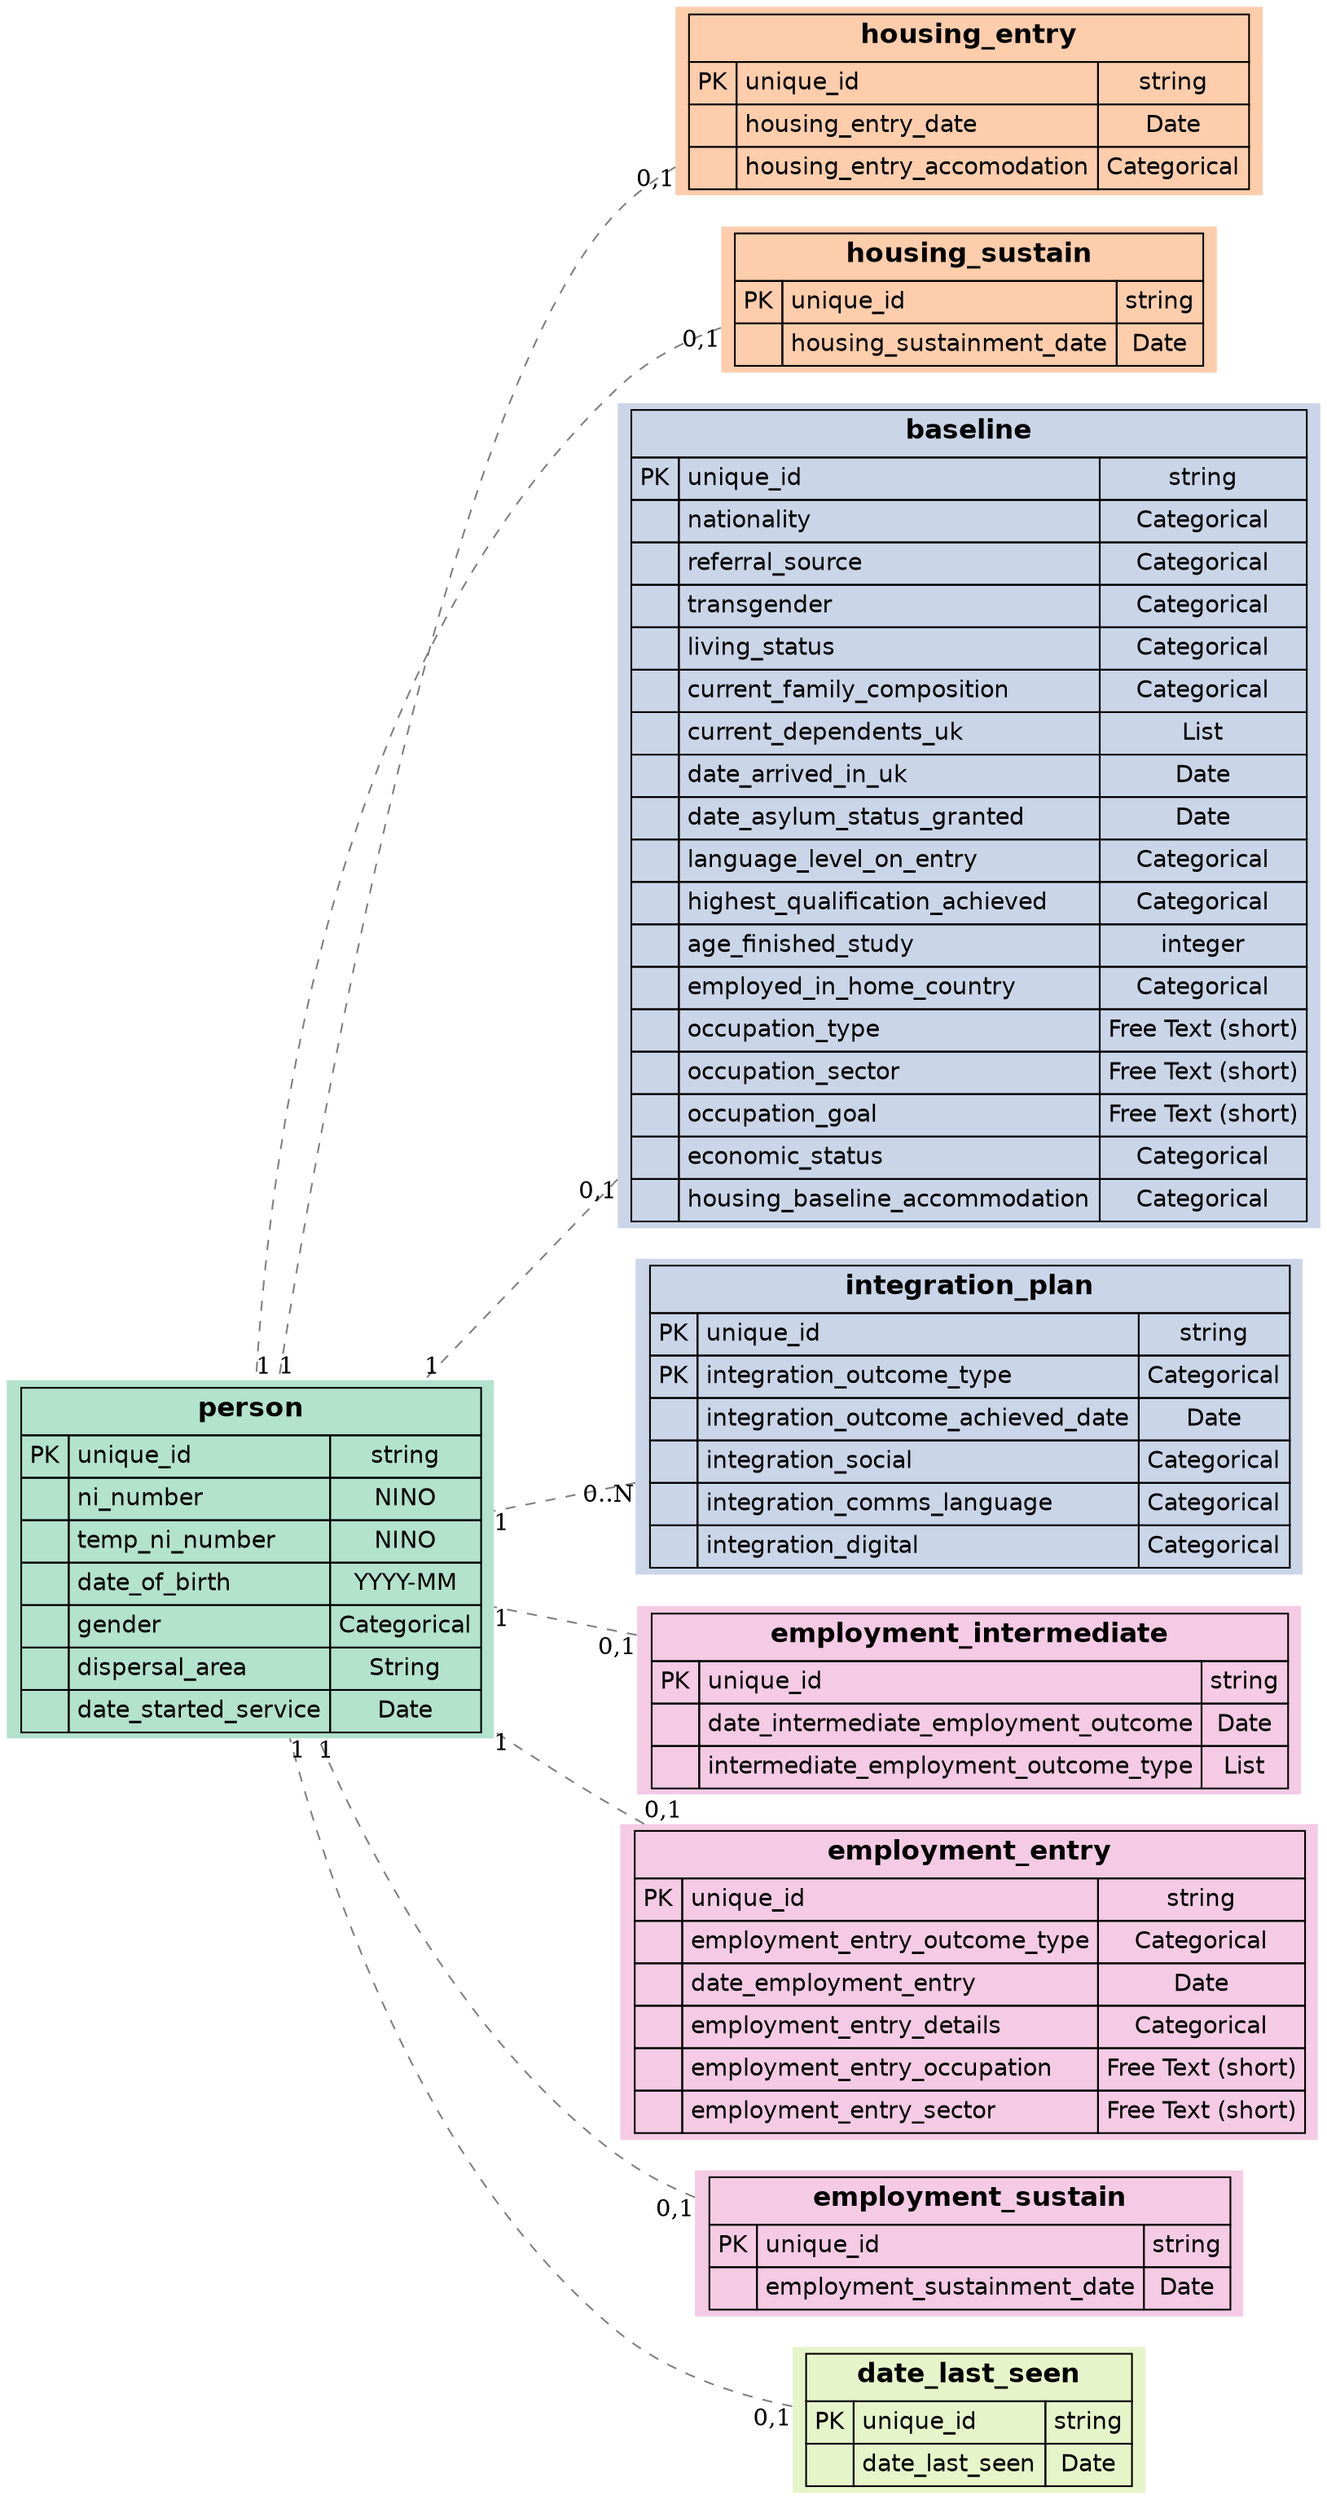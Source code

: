 graph {
    graph [rankdir=RL];
    node [label="\N",
        shape=plaintext
    ];
    edge [color=gray50,
        minlen=2,
        style=dashed
    ];



"person" [id="person", fillcolor="#b3e2cd", style="filled", label=<<FONT FACE="Helvetica">
    <TABLE BORDER="0" CELLBORDER="1" CELLPADDING="4" CELLSPACING="0">
        <TR>
            <TD COLSPAN="3"><B><FONT POINT-SIZE="16">person</FONT></B></TD>
        </TR>
        
        <TR>
            <TD>PK</TD>
            <TD ALIGN="LEFT">unique_id</TD>
            <TD ALIGN="CENTER">string</TD>
        </TR>
        <TR>
            <TD></TD>
            <TD ALIGN="LEFT">ni_number</TD>
            <TD ALIGN="CENTER">NINO</TD>
        </TR>
        <TR>
            <TD></TD>
            <TD ALIGN="LEFT">temp_ni_number</TD>
            <TD ALIGN="CENTER">NINO</TD>
        </TR>
        <TR>
            <TD></TD>
            <TD ALIGN="LEFT">date_of_birth</TD>
            <TD ALIGN="CENTER">YYYY-MM</TD>
        </TR>
        <TR>
            <TD></TD>
            <TD ALIGN="LEFT">gender</TD>
            <TD ALIGN="CENTER">Categorical</TD>
        </TR>
        <TR>
            <TD></TD>
            <TD ALIGN="LEFT">dispersal_area</TD>
            <TD ALIGN="CENTER">String</TD>
        </TR>
        <TR>
            <TD></TD>
            <TD ALIGN="LEFT">date_started_service</TD>
            <TD ALIGN="CENTER">Date</TD>
        </TR>
    </TABLE>
</FONT>>];


"housing_entry" [id="housing_entry", fillcolor="#fdcdac", style="filled", label=<<FONT FACE="Helvetica">
    <TABLE BORDER="0" CELLBORDER="1" CELLPADDING="4" CELLSPACING="0">
        <TR>
            <TD COLSPAN="3"><B><FONT POINT-SIZE="16">housing_entry</FONT></B></TD>
        </TR>
        
        <TR>
            <TD>PK</TD>
            <TD ALIGN="LEFT">unique_id</TD>
            <TD ALIGN="CENTER">string</TD>
        </TR>
        <TR>
            <TD></TD>
            <TD ALIGN="LEFT">housing_entry_date</TD>
            <TD ALIGN="CENTER">Date</TD>
        </TR>
        <TR>
            <TD></TD>
            <TD ALIGN="LEFT">housing_entry_accomodation</TD>
            <TD ALIGN="CENTER">Categorical</TD>
        </TR>
    </TABLE>
</FONT>>];


"housing_sustain" [id="housing_sustain", fillcolor="#fdcdac", style="filled", label=<<FONT FACE="Helvetica">
    <TABLE BORDER="0" CELLBORDER="1" CELLPADDING="4" CELLSPACING="0">
        <TR>
            <TD COLSPAN="3"><B><FONT POINT-SIZE="16">housing_sustain</FONT></B></TD>
        </TR>
        
        <TR>
            <TD>PK</TD>
            <TD ALIGN="LEFT">unique_id</TD>
            <TD ALIGN="CENTER">string</TD>
        </TR>
        <TR>
            <TD></TD>
            <TD ALIGN="LEFT">housing_sustainment_date</TD>
            <TD ALIGN="CENTER">Date</TD>
        </TR>
    </TABLE>
</FONT>>];


"baseline" [id="baseline", fillcolor="#cbd5e8", style="filled", label=<<FONT FACE="Helvetica">
    <TABLE BORDER="0" CELLBORDER="1" CELLPADDING="4" CELLSPACING="0">
        <TR>
            <TD COLSPAN="3"><B><FONT POINT-SIZE="16">baseline</FONT></B></TD>
        </TR>
        
        <TR>
            <TD>PK</TD>
            <TD ALIGN="LEFT">unique_id</TD>
            <TD ALIGN="CENTER">string</TD>
        </TR>
        <TR>
            <TD></TD>
            <TD ALIGN="LEFT">nationality</TD>
            <TD ALIGN="CENTER">Categorical</TD>
        </TR>
        <TR>
            <TD></TD>
            <TD ALIGN="LEFT">referral_source</TD>
            <TD ALIGN="CENTER">Categorical</TD>
        </TR>
        <TR>
            <TD></TD>
            <TD ALIGN="LEFT">transgender</TD>
            <TD ALIGN="CENTER">Categorical</TD>
        </TR>
        <TR>
            <TD></TD>
            <TD ALIGN="LEFT">living_status</TD>
            <TD ALIGN="CENTER">Categorical</TD>
        </TR>
        <TR>
            <TD></TD>
            <TD ALIGN="LEFT">current_family_composition</TD>
            <TD ALIGN="CENTER">Categorical</TD>
        </TR>
        <TR>
            <TD></TD>
            <TD ALIGN="LEFT">current_dependents_uk</TD>
            <TD ALIGN="CENTER">List</TD>
        </TR>
        <TR>
            <TD></TD>
            <TD ALIGN="LEFT">date_arrived_in_uk</TD>
            <TD ALIGN="CENTER">Date</TD>
        </TR>
        <TR>
            <TD></TD>
            <TD ALIGN="LEFT">date_asylum_status_granted</TD>
            <TD ALIGN="CENTER">Date</TD>
        </TR>
        <TR>
            <TD></TD>
            <TD ALIGN="LEFT">language_level_on_entry</TD>
            <TD ALIGN="CENTER">Categorical</TD>
        </TR>
        <TR>
            <TD></TD>
            <TD ALIGN="LEFT">highest_qualification_achieved</TD>
            <TD ALIGN="CENTER">Categorical</TD>
        </TR>
        <TR>
            <TD></TD>
            <TD ALIGN="LEFT">age_finished_study</TD>
            <TD ALIGN="CENTER">integer</TD>
        </TR>
        <TR>
            <TD></TD>
            <TD ALIGN="LEFT">employed_in_home_country</TD>
            <TD ALIGN="CENTER">Categorical</TD>
        </TR>
        <TR>
            <TD></TD>
            <TD ALIGN="LEFT">occupation_type</TD>
            <TD ALIGN="CENTER">Free Text (short)</TD>
        </TR>
        <TR>
            <TD></TD>
            <TD ALIGN="LEFT">occupation_sector</TD>
            <TD ALIGN="CENTER">Free Text (short)</TD>
        </TR>
        <TR>
            <TD></TD>
            <TD ALIGN="LEFT">occupation_goal</TD>
            <TD ALIGN="CENTER">Free Text (short)</TD>
        </TR>
        <TR>
            <TD></TD>
            <TD ALIGN="LEFT">economic_status</TD>
            <TD ALIGN="CENTER">Categorical</TD>
        </TR>
        <TR>
            <TD></TD>
            <TD ALIGN="LEFT">housing_baseline_accommodation</TD>
            <TD ALIGN="CENTER">Categorical</TD>
        </TR>
    </TABLE>
</FONT>>];


"integration_plan" [id="integration_plan", fillcolor="#cbd5e8", style="filled", label=<<FONT FACE="Helvetica">
    <TABLE BORDER="0" CELLBORDER="1" CELLPADDING="4" CELLSPACING="0">
        <TR>
            <TD COLSPAN="3"><B><FONT POINT-SIZE="16">integration_plan</FONT></B></TD>
        </TR>
        
        <TR>
            <TD>PK</TD>
            <TD ALIGN="LEFT">unique_id</TD>
            <TD ALIGN="CENTER">string</TD>
        </TR>
        <TR>
            <TD>PK</TD>
            <TD ALIGN="LEFT">integration_outcome_type</TD>
            <TD ALIGN="CENTER">Categorical</TD>
        </TR>
        <TR>
            <TD></TD>
            <TD ALIGN="LEFT">integration_outcome_achieved_date</TD>
            <TD ALIGN="CENTER">Date</TD>
        </TR>
        <TR>
            <TD></TD>
            <TD ALIGN="LEFT">integration_social</TD>
            <TD ALIGN="CENTER">Categorical</TD>
        </TR>
        <TR>
            <TD></TD>
            <TD ALIGN="LEFT">integration_comms_language</TD>
            <TD ALIGN="CENTER">Categorical</TD>
        </TR>
        <TR>
            <TD></TD>
            <TD ALIGN="LEFT">integration_digital</TD>
            <TD ALIGN="CENTER">Categorical</TD>
        </TR>
    </TABLE>
</FONT>>];


"employment_intermediate" [id="employment_intermediate", fillcolor="#f4cae4", style="filled", label=<<FONT FACE="Helvetica">
    <TABLE BORDER="0" CELLBORDER="1" CELLPADDING="4" CELLSPACING="0">
        <TR>
            <TD COLSPAN="3"><B><FONT POINT-SIZE="16">employment_intermediate</FONT></B></TD>
        </TR>
        
        <TR>
            <TD>PK</TD>
            <TD ALIGN="LEFT">unique_id</TD>
            <TD ALIGN="CENTER">string</TD>
        </TR>
        <TR>
            <TD></TD>
            <TD ALIGN="LEFT">date_intermediate_employment_outcome</TD>
            <TD ALIGN="CENTER">Date</TD>
        </TR>
        <TR>
            <TD></TD>
            <TD ALIGN="LEFT">intermediate_employment_outcome_type</TD>
            <TD ALIGN="CENTER">List</TD>
        </TR>
    </TABLE>
</FONT>>];


"employment_entry" [id="employment_entry", fillcolor="#f4cae4", style="filled", label=<<FONT FACE="Helvetica">
    <TABLE BORDER="0" CELLBORDER="1" CELLPADDING="4" CELLSPACING="0">
        <TR>
            <TD COLSPAN="3"><B><FONT POINT-SIZE="16">employment_entry</FONT></B></TD>
        </TR>
        
        <TR>
            <TD>PK</TD>
            <TD ALIGN="LEFT">unique_id</TD>
            <TD ALIGN="CENTER">string</TD>
        </TR>
        <TR>
            <TD></TD>
            <TD ALIGN="LEFT">employment_entry_outcome_type</TD>
            <TD ALIGN="CENTER">Categorical</TD>
        </TR>
        <TR>
            <TD></TD>
            <TD ALIGN="LEFT">date_employment_entry</TD>
            <TD ALIGN="CENTER">Date</TD>
        </TR>
        <TR>
            <TD></TD>
            <TD ALIGN="LEFT">employment_entry_details</TD>
            <TD ALIGN="CENTER">Categorical</TD>
        </TR>
        <TR>
            <TD></TD>
            <TD ALIGN="LEFT">employment_entry_occupation</TD>
            <TD ALIGN="CENTER">Free Text (short)</TD>
        </TR>
        <TR>
            <TD></TD>
            <TD ALIGN="LEFT">employment_entry_sector</TD>
            <TD ALIGN="CENTER">Free Text (short)</TD>
        </TR>
    </TABLE>
</FONT>>];


"employment_sustain" [id="employment_sustain", fillcolor="#f4cae4", style="filled", label=<<FONT FACE="Helvetica">
    <TABLE BORDER="0" CELLBORDER="1" CELLPADDING="4" CELLSPACING="0">
        <TR>
            <TD COLSPAN="3"><B><FONT POINT-SIZE="16">employment_sustain</FONT></B></TD>
        </TR>
        
        <TR>
            <TD>PK</TD>
            <TD ALIGN="LEFT">unique_id</TD>
            <TD ALIGN="CENTER">string</TD>
        </TR>
        <TR>
            <TD></TD>
            <TD ALIGN="LEFT">employment_sustainment_date</TD>
            <TD ALIGN="CENTER">Date</TD>
        </TR>
    </TABLE>
</FONT>>];


"date_last_seen" [id="date_last_seen", fillcolor="#e6f5c9", style="filled", label=<<FONT FACE="Helvetica">
    <TABLE BORDER="0" CELLBORDER="1" CELLPADDING="4" CELLSPACING="0">
        <TR>
            <TD COLSPAN="3"><B><FONT POINT-SIZE="16">date_last_seen</FONT></B></TD>
        </TR>
        
        <TR>
            <TD>PK</TD>
            <TD ALIGN="LEFT">unique_id</TD>
            <TD ALIGN="CENTER">string</TD>
        </TR>
        <TR>
            <TD></TD>
            <TD ALIGN="LEFT">date_last_seen</TD>
            <TD ALIGN="CENTER">Date</TD>
        </TR>
    </TABLE>
</FONT>>];



"housing_entry" -- "person" [taillabel="0,1", headlabel="1", id="housing_entry--person"];

"baseline" -- "person" [taillabel="0,1", headlabel="1", id="baseline--person"];

"date_last_seen" -- "person" [taillabel="0,1", headlabel="1", id="date_last_seen--person"];

"housing_sustain" -- "person" [taillabel="0,1", headlabel="1", id="housing_sustain--person"];

"employment_entry" -- "person" [taillabel="0,1", headlabel="1", id="employment_entry--person"];

"employment_sustain" -- "person" [taillabel="0,1", headlabel="1", id="employment_sustain--person"];

"integration_plan" -- "person" [taillabel="0..N", headlabel="1", id="integration_plan--person"];

"employment_intermediate" -- "person" [taillabel="0,1", headlabel="1", id="employment_intermediate--person"];


}